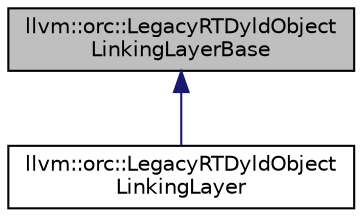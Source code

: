 digraph "llvm::orc::LegacyRTDyldObjectLinkingLayerBase"
{
 // LATEX_PDF_SIZE
  bgcolor="transparent";
  edge [fontname="Helvetica",fontsize="10",labelfontname="Helvetica",labelfontsize="10"];
  node [fontname="Helvetica",fontsize="10",shape="box"];
  Node1 [label="llvm::orc::LegacyRTDyldObject\lLinkingLayerBase",height=0.2,width=0.4,color="black", fillcolor="grey75", style="filled", fontcolor="black",tooltip=" "];
  Node1 -> Node2 [dir="back",color="midnightblue",fontsize="10",style="solid",fontname="Helvetica"];
  Node2 [label="llvm::orc::LegacyRTDyldObject\lLinkingLayer",height=0.2,width=0.4,color="black",URL="$classllvm_1_1orc_1_1LegacyRTDyldObjectLinkingLayer.html",tooltip="Bare bones object linking layer."];
}
